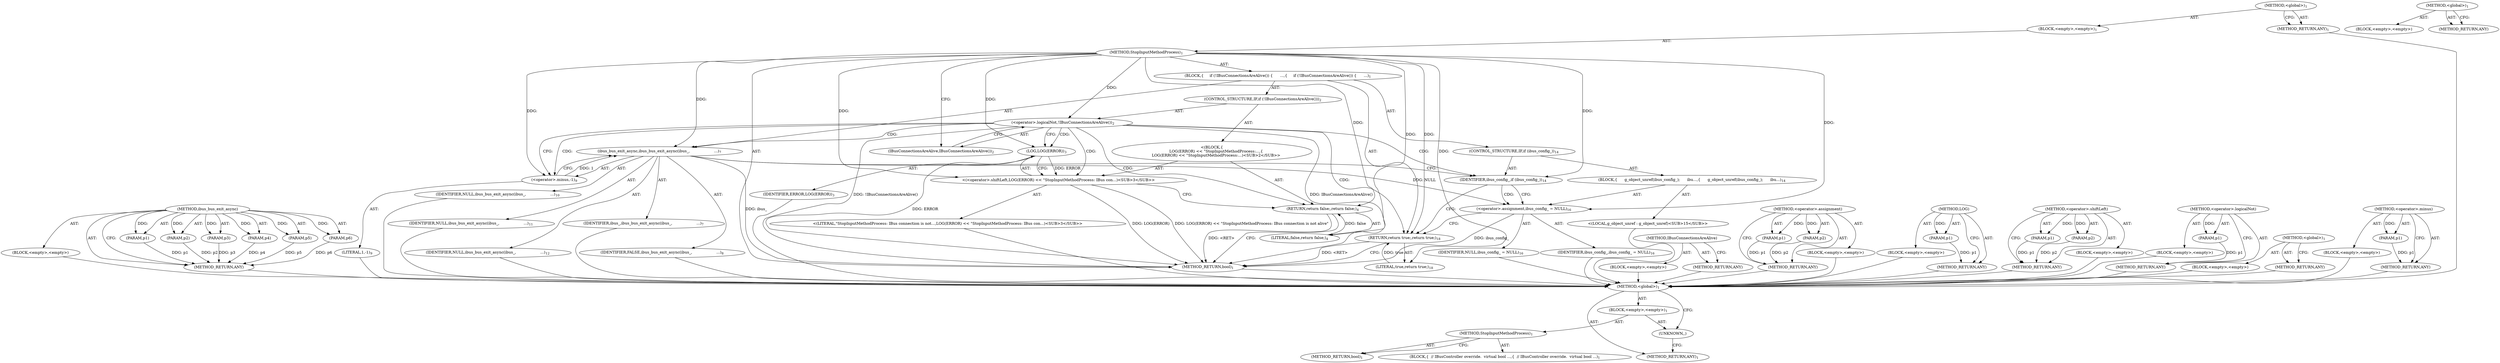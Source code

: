 digraph "&lt;global&gt;" {
vulnerable_76 [label=<(METHOD,ibus_bus_exit_async)>];
vulnerable_77 [label=<(PARAM,p1)>];
vulnerable_78 [label=<(PARAM,p2)>];
vulnerable_79 [label=<(PARAM,p3)>];
vulnerable_80 [label=<(PARAM,p4)>];
vulnerable_81 [label=<(PARAM,p5)>];
vulnerable_82 [label=<(PARAM,p6)>];
vulnerable_83 [label=<(BLOCK,&lt;empty&gt;,&lt;empty&gt;)>];
vulnerable_84 [label=<(METHOD_RETURN,ANY)>];
vulnerable_6 [label=<(METHOD,&lt;global&gt;)<SUB>1</SUB>>];
vulnerable_7 [label=<(BLOCK,&lt;empty&gt;,&lt;empty&gt;)<SUB>1</SUB>>];
vulnerable_8 [label=<(METHOD,StopInputMethodProcess)<SUB>1</SUB>>];
vulnerable_9 [label=<(BLOCK,{
     if (!IBusConnectionsAreAlive()) {
      ...,{
     if (!IBusConnectionsAreAlive()) {
      ...)<SUB>1</SUB>>];
vulnerable_10 [label=<(CONTROL_STRUCTURE,IF,if (!IBusConnectionsAreAlive()))<SUB>2</SUB>>];
vulnerable_11 [label=<(&lt;operator&gt;.logicalNot,!IBusConnectionsAreAlive())<SUB>2</SUB>>];
vulnerable_12 [label=<(IBusConnectionsAreAlive,IBusConnectionsAreAlive())<SUB>2</SUB>>];
vulnerable_13 [label="<(BLOCK,{
       LOG(ERROR) &lt;&lt; &quot;StopInputMethodProcess:...,{
       LOG(ERROR) &lt;&lt; &quot;StopInputMethodProcess:...)<SUB>2</SUB>>"];
vulnerable_14 [label="<(&lt;operator&gt;.shiftLeft,LOG(ERROR) &lt;&lt; &quot;StopInputMethodProcess: IBus con...)<SUB>3</SUB>>"];
vulnerable_15 [label=<(LOG,LOG(ERROR))<SUB>3</SUB>>];
vulnerable_16 [label=<(IDENTIFIER,ERROR,LOG(ERROR))<SUB>3</SUB>>];
vulnerable_17 [label="<(LITERAL,&quot;StopInputMethodProcess: IBus connection is not...,LOG(ERROR) &lt;&lt; &quot;StopInputMethodProcess: IBus con...)<SUB>3</SUB>>"];
vulnerable_18 [label=<(RETURN,return false;,return false;)<SUB>4</SUB>>];
vulnerable_19 [label=<(LITERAL,false,return false;)<SUB>4</SUB>>];
vulnerable_20 [label=<(ibus_bus_exit_async,ibus_bus_exit_async(ibus_,
                    ...)<SUB>7</SUB>>];
vulnerable_21 [label=<(IDENTIFIER,ibus_,ibus_bus_exit_async(ibus_,
                    ...)<SUB>7</SUB>>];
vulnerable_22 [label=<(IDENTIFIER,FALSE,ibus_bus_exit_async(ibus_,
                    ...)<SUB>8</SUB>>];
vulnerable_23 [label=<(&lt;operator&gt;.minus,-1)<SUB>9</SUB>>];
vulnerable_24 [label=<(LITERAL,1,-1)<SUB>9</SUB>>];
vulnerable_25 [label=<(IDENTIFIER,NULL,ibus_bus_exit_async(ibus_,
                    ...)<SUB>10</SUB>>];
vulnerable_26 [label=<(IDENTIFIER,NULL,ibus_bus_exit_async(ibus_,
                    ...)<SUB>11</SUB>>];
vulnerable_27 [label=<(IDENTIFIER,NULL,ibus_bus_exit_async(ibus_,
                    ...)<SUB>12</SUB>>];
vulnerable_28 [label=<(CONTROL_STRUCTURE,IF,if (ibus_config_))<SUB>14</SUB>>];
vulnerable_29 [label=<(IDENTIFIER,ibus_config_,if (ibus_config_))<SUB>14</SUB>>];
vulnerable_30 [label=<(BLOCK,{
      g_object_unref(ibus_config_);
      ibu...,{
      g_object_unref(ibus_config_);
      ibu...)<SUB>14</SUB>>];
vulnerable_31 [label="<(LOCAL,g_object_unref : g_object_unref)<SUB>15</SUB>>"];
vulnerable_32 [label=<(&lt;operator&gt;.assignment,ibus_config_ = NULL)<SUB>16</SUB>>];
vulnerable_33 [label=<(IDENTIFIER,ibus_config_,ibus_config_ = NULL)<SUB>16</SUB>>];
vulnerable_34 [label=<(IDENTIFIER,NULL,ibus_config_ = NULL)<SUB>16</SUB>>];
vulnerable_35 [label=<(RETURN,return true;,return true;)<SUB>18</SUB>>];
vulnerable_36 [label=<(LITERAL,true,return true;)<SUB>18</SUB>>];
vulnerable_37 [label=<(METHOD_RETURN,bool)<SUB>1</SUB>>];
vulnerable_39 [label=<(METHOD_RETURN,ANY)<SUB>1</SUB>>];
vulnerable_64 [label=<(METHOD,IBusConnectionsAreAlive)>];
vulnerable_65 [label=<(BLOCK,&lt;empty&gt;,&lt;empty&gt;)>];
vulnerable_66 [label=<(METHOD_RETURN,ANY)>];
vulnerable_89 [label=<(METHOD,&lt;operator&gt;.assignment)>];
vulnerable_90 [label=<(PARAM,p1)>];
vulnerable_91 [label=<(PARAM,p2)>];
vulnerable_92 [label=<(BLOCK,&lt;empty&gt;,&lt;empty&gt;)>];
vulnerable_93 [label=<(METHOD_RETURN,ANY)>];
vulnerable_72 [label=<(METHOD,LOG)>];
vulnerable_73 [label=<(PARAM,p1)>];
vulnerable_74 [label=<(BLOCK,&lt;empty&gt;,&lt;empty&gt;)>];
vulnerable_75 [label=<(METHOD_RETURN,ANY)>];
vulnerable_67 [label=<(METHOD,&lt;operator&gt;.shiftLeft)>];
vulnerable_68 [label=<(PARAM,p1)>];
vulnerable_69 [label=<(PARAM,p2)>];
vulnerable_70 [label=<(BLOCK,&lt;empty&gt;,&lt;empty&gt;)>];
vulnerable_71 [label=<(METHOD_RETURN,ANY)>];
vulnerable_60 [label=<(METHOD,&lt;operator&gt;.logicalNot)>];
vulnerable_61 [label=<(PARAM,p1)>];
vulnerable_62 [label=<(BLOCK,&lt;empty&gt;,&lt;empty&gt;)>];
vulnerable_63 [label=<(METHOD_RETURN,ANY)>];
vulnerable_54 [label=<(METHOD,&lt;global&gt;)<SUB>1</SUB>>];
vulnerable_55 [label=<(BLOCK,&lt;empty&gt;,&lt;empty&gt;)>];
vulnerable_56 [label=<(METHOD_RETURN,ANY)>];
vulnerable_85 [label=<(METHOD,&lt;operator&gt;.minus)>];
vulnerable_86 [label=<(PARAM,p1)>];
vulnerable_87 [label=<(BLOCK,&lt;empty&gt;,&lt;empty&gt;)>];
vulnerable_88 [label=<(METHOD_RETURN,ANY)>];
fixed_6 [label=<(METHOD,&lt;global&gt;)<SUB>1</SUB>>];
fixed_7 [label=<(BLOCK,&lt;empty&gt;,&lt;empty&gt;)<SUB>1</SUB>>];
fixed_8 [label=<(METHOD,StopInputMethodProcess)<SUB>1</SUB>>];
fixed_9 [label=<(BLOCK,{
  // IBusController override.
  virtual bool ...,{
  // IBusController override.
  virtual bool ...)<SUB>1</SUB>>];
fixed_10 [label=<(METHOD_RETURN,bool)<SUB>1</SUB>>];
fixed_12 [label=<(UNKNOWN,,)>];
fixed_13 [label=<(METHOD_RETURN,ANY)<SUB>1</SUB>>];
fixed_22 [label=<(METHOD,&lt;global&gt;)<SUB>1</SUB>>];
fixed_23 [label=<(BLOCK,&lt;empty&gt;,&lt;empty&gt;)>];
fixed_24 [label=<(METHOD_RETURN,ANY)>];
vulnerable_76 -> vulnerable_77  [key=0, label="AST: "];
vulnerable_76 -> vulnerable_77  [key=1, label="DDG: "];
vulnerable_76 -> vulnerable_83  [key=0, label="AST: "];
vulnerable_76 -> vulnerable_78  [key=0, label="AST: "];
vulnerable_76 -> vulnerable_78  [key=1, label="DDG: "];
vulnerable_76 -> vulnerable_84  [key=0, label="AST: "];
vulnerable_76 -> vulnerable_84  [key=1, label="CFG: "];
vulnerable_76 -> vulnerable_79  [key=0, label="AST: "];
vulnerable_76 -> vulnerable_79  [key=1, label="DDG: "];
vulnerable_76 -> vulnerable_80  [key=0, label="AST: "];
vulnerable_76 -> vulnerable_80  [key=1, label="DDG: "];
vulnerable_76 -> vulnerable_81  [key=0, label="AST: "];
vulnerable_76 -> vulnerable_81  [key=1, label="DDG: "];
vulnerable_76 -> vulnerable_82  [key=0, label="AST: "];
vulnerable_76 -> vulnerable_82  [key=1, label="DDG: "];
vulnerable_77 -> vulnerable_84  [key=0, label="DDG: p1"];
vulnerable_78 -> vulnerable_84  [key=0, label="DDG: p2"];
vulnerable_79 -> vulnerable_84  [key=0, label="DDG: p3"];
vulnerable_80 -> vulnerable_84  [key=0, label="DDG: p4"];
vulnerable_81 -> vulnerable_84  [key=0, label="DDG: p5"];
vulnerable_82 -> vulnerable_84  [key=0, label="DDG: p6"];
vulnerable_83 -> fixed_6  [key=0];
vulnerable_84 -> fixed_6  [key=0];
vulnerable_6 -> vulnerable_7  [key=0, label="AST: "];
vulnerable_6 -> vulnerable_39  [key=0, label="AST: "];
vulnerable_6 -> vulnerable_39  [key=1, label="CFG: "];
vulnerable_7 -> vulnerable_8  [key=0, label="AST: "];
vulnerable_8 -> vulnerable_9  [key=0, label="AST: "];
vulnerable_8 -> vulnerable_37  [key=0, label="AST: "];
vulnerable_8 -> vulnerable_12  [key=0, label="CFG: "];
vulnerable_8 -> vulnerable_35  [key=0, label="DDG: "];
vulnerable_8 -> vulnerable_20  [key=0, label="DDG: "];
vulnerable_8 -> vulnerable_29  [key=0, label="DDG: "];
vulnerable_8 -> vulnerable_36  [key=0, label="DDG: "];
vulnerable_8 -> vulnerable_11  [key=0, label="DDG: "];
vulnerable_8 -> vulnerable_18  [key=0, label="DDG: "];
vulnerable_8 -> vulnerable_23  [key=0, label="DDG: "];
vulnerable_8 -> vulnerable_32  [key=0, label="DDG: "];
vulnerable_8 -> vulnerable_14  [key=0, label="DDG: "];
vulnerable_8 -> vulnerable_19  [key=0, label="DDG: "];
vulnerable_8 -> vulnerable_15  [key=0, label="DDG: "];
vulnerable_9 -> vulnerable_10  [key=0, label="AST: "];
vulnerable_9 -> vulnerable_20  [key=0, label="AST: "];
vulnerable_9 -> vulnerable_28  [key=0, label="AST: "];
vulnerable_9 -> vulnerable_35  [key=0, label="AST: "];
vulnerable_10 -> vulnerable_11  [key=0, label="AST: "];
vulnerable_10 -> vulnerable_13  [key=0, label="AST: "];
vulnerable_11 -> vulnerable_12  [key=0, label="AST: "];
vulnerable_11 -> vulnerable_15  [key=0, label="CFG: "];
vulnerable_11 -> vulnerable_15  [key=1, label="CDG: "];
vulnerable_11 -> vulnerable_23  [key=0, label="CFG: "];
vulnerable_11 -> vulnerable_23  [key=1, label="CDG: "];
vulnerable_11 -> vulnerable_37  [key=0, label="DDG: IBusConnectionsAreAlive()"];
vulnerable_11 -> vulnerable_37  [key=1, label="DDG: !IBusConnectionsAreAlive()"];
vulnerable_11 -> vulnerable_29  [key=0, label="CDG: "];
vulnerable_11 -> vulnerable_18  [key=0, label="CDG: "];
vulnerable_11 -> vulnerable_14  [key=0, label="CDG: "];
vulnerable_11 -> vulnerable_35  [key=0, label="CDG: "];
vulnerable_11 -> vulnerable_20  [key=0, label="CDG: "];
vulnerable_12 -> vulnerable_11  [key=0, label="CFG: "];
vulnerable_13 -> vulnerable_14  [key=0, label="AST: "];
vulnerable_13 -> vulnerable_18  [key=0, label="AST: "];
vulnerable_14 -> vulnerable_15  [key=0, label="AST: "];
vulnerable_14 -> vulnerable_17  [key=0, label="AST: "];
vulnerable_14 -> vulnerable_18  [key=0, label="CFG: "];
vulnerable_14 -> vulnerable_37  [key=0, label="DDG: LOG(ERROR)"];
vulnerable_14 -> vulnerable_37  [key=1, label="DDG: LOG(ERROR) &lt;&lt; &quot;StopInputMethodProcess: IBus connection is not alive&quot;"];
vulnerable_15 -> vulnerable_16  [key=0, label="AST: "];
vulnerable_15 -> vulnerable_14  [key=0, label="CFG: "];
vulnerable_15 -> vulnerable_14  [key=1, label="DDG: ERROR"];
vulnerable_15 -> vulnerable_37  [key=0, label="DDG: ERROR"];
vulnerable_16 -> fixed_6  [key=0];
vulnerable_17 -> fixed_6  [key=0];
vulnerable_18 -> vulnerable_19  [key=0, label="AST: "];
vulnerable_18 -> vulnerable_37  [key=0, label="CFG: "];
vulnerable_18 -> vulnerable_37  [key=1, label="DDG: &lt;RET&gt;"];
vulnerable_19 -> vulnerable_18  [key=0, label="DDG: false"];
vulnerable_20 -> vulnerable_21  [key=0, label="AST: "];
vulnerable_20 -> vulnerable_22  [key=0, label="AST: "];
vulnerable_20 -> vulnerable_23  [key=0, label="AST: "];
vulnerable_20 -> vulnerable_25  [key=0, label="AST: "];
vulnerable_20 -> vulnerable_26  [key=0, label="AST: "];
vulnerable_20 -> vulnerable_27  [key=0, label="AST: "];
vulnerable_20 -> vulnerable_29  [key=0, label="CFG: "];
vulnerable_20 -> vulnerable_37  [key=0, label="DDG: ibus_"];
vulnerable_20 -> vulnerable_32  [key=0, label="DDG: NULL"];
vulnerable_21 -> fixed_6  [key=0];
vulnerable_22 -> fixed_6  [key=0];
vulnerable_23 -> vulnerable_24  [key=0, label="AST: "];
vulnerable_23 -> vulnerable_20  [key=0, label="CFG: "];
vulnerable_23 -> vulnerable_20  [key=1, label="DDG: 1"];
vulnerable_24 -> fixed_6  [key=0];
vulnerable_25 -> fixed_6  [key=0];
vulnerable_26 -> fixed_6  [key=0];
vulnerable_27 -> fixed_6  [key=0];
vulnerable_28 -> vulnerable_29  [key=0, label="AST: "];
vulnerable_28 -> vulnerable_30  [key=0, label="AST: "];
vulnerable_29 -> vulnerable_32  [key=0, label="CFG: "];
vulnerable_29 -> vulnerable_32  [key=1, label="CDG: "];
vulnerable_29 -> vulnerable_35  [key=0, label="CFG: "];
vulnerable_30 -> vulnerable_31  [key=0, label="AST: "];
vulnerable_30 -> vulnerable_32  [key=0, label="AST: "];
vulnerable_31 -> fixed_6  [key=0];
vulnerable_32 -> vulnerable_33  [key=0, label="AST: "];
vulnerable_32 -> vulnerable_34  [key=0, label="AST: "];
vulnerable_32 -> vulnerable_35  [key=0, label="CFG: "];
vulnerable_32 -> vulnerable_37  [key=0, label="DDG: ibus_config_"];
vulnerable_33 -> fixed_6  [key=0];
vulnerable_34 -> fixed_6  [key=0];
vulnerable_35 -> vulnerable_36  [key=0, label="AST: "];
vulnerable_35 -> vulnerable_37  [key=0, label="CFG: "];
vulnerable_35 -> vulnerable_37  [key=1, label="DDG: &lt;RET&gt;"];
vulnerable_36 -> vulnerable_35  [key=0, label="DDG: true"];
vulnerable_37 -> fixed_6  [key=0];
vulnerable_39 -> fixed_6  [key=0];
vulnerable_64 -> vulnerable_65  [key=0, label="AST: "];
vulnerable_64 -> vulnerable_66  [key=0, label="AST: "];
vulnerable_64 -> vulnerable_66  [key=1, label="CFG: "];
vulnerable_65 -> fixed_6  [key=0];
vulnerable_66 -> fixed_6  [key=0];
vulnerable_89 -> vulnerable_90  [key=0, label="AST: "];
vulnerable_89 -> vulnerable_90  [key=1, label="DDG: "];
vulnerable_89 -> vulnerable_92  [key=0, label="AST: "];
vulnerable_89 -> vulnerable_91  [key=0, label="AST: "];
vulnerable_89 -> vulnerable_91  [key=1, label="DDG: "];
vulnerable_89 -> vulnerable_93  [key=0, label="AST: "];
vulnerable_89 -> vulnerable_93  [key=1, label="CFG: "];
vulnerable_90 -> vulnerable_93  [key=0, label="DDG: p1"];
vulnerable_91 -> vulnerable_93  [key=0, label="DDG: p2"];
vulnerable_92 -> fixed_6  [key=0];
vulnerable_93 -> fixed_6  [key=0];
vulnerable_72 -> vulnerable_73  [key=0, label="AST: "];
vulnerable_72 -> vulnerable_73  [key=1, label="DDG: "];
vulnerable_72 -> vulnerable_74  [key=0, label="AST: "];
vulnerable_72 -> vulnerable_75  [key=0, label="AST: "];
vulnerable_72 -> vulnerable_75  [key=1, label="CFG: "];
vulnerable_73 -> vulnerable_75  [key=0, label="DDG: p1"];
vulnerable_74 -> fixed_6  [key=0];
vulnerable_75 -> fixed_6  [key=0];
vulnerable_67 -> vulnerable_68  [key=0, label="AST: "];
vulnerable_67 -> vulnerable_68  [key=1, label="DDG: "];
vulnerable_67 -> vulnerable_70  [key=0, label="AST: "];
vulnerable_67 -> vulnerable_69  [key=0, label="AST: "];
vulnerable_67 -> vulnerable_69  [key=1, label="DDG: "];
vulnerable_67 -> vulnerable_71  [key=0, label="AST: "];
vulnerable_67 -> vulnerable_71  [key=1, label="CFG: "];
vulnerable_68 -> vulnerable_71  [key=0, label="DDG: p1"];
vulnerable_69 -> vulnerable_71  [key=0, label="DDG: p2"];
vulnerable_70 -> fixed_6  [key=0];
vulnerable_71 -> fixed_6  [key=0];
vulnerable_60 -> vulnerable_61  [key=0, label="AST: "];
vulnerable_60 -> vulnerable_61  [key=1, label="DDG: "];
vulnerable_60 -> vulnerable_62  [key=0, label="AST: "];
vulnerable_60 -> vulnerable_63  [key=0, label="AST: "];
vulnerable_60 -> vulnerable_63  [key=1, label="CFG: "];
vulnerable_61 -> vulnerable_63  [key=0, label="DDG: p1"];
vulnerable_62 -> fixed_6  [key=0];
vulnerable_63 -> fixed_6  [key=0];
vulnerable_54 -> vulnerable_55  [key=0, label="AST: "];
vulnerable_54 -> vulnerable_56  [key=0, label="AST: "];
vulnerable_54 -> vulnerable_56  [key=1, label="CFG: "];
vulnerable_55 -> fixed_6  [key=0];
vulnerable_56 -> fixed_6  [key=0];
vulnerable_85 -> vulnerable_86  [key=0, label="AST: "];
vulnerable_85 -> vulnerable_86  [key=1, label="DDG: "];
vulnerable_85 -> vulnerable_87  [key=0, label="AST: "];
vulnerable_85 -> vulnerable_88  [key=0, label="AST: "];
vulnerable_85 -> vulnerable_88  [key=1, label="CFG: "];
vulnerable_86 -> vulnerable_88  [key=0, label="DDG: p1"];
vulnerable_87 -> fixed_6  [key=0];
vulnerable_88 -> fixed_6  [key=0];
fixed_6 -> fixed_7  [key=0, label="AST: "];
fixed_6 -> fixed_13  [key=0, label="AST: "];
fixed_6 -> fixed_12  [key=0, label="CFG: "];
fixed_7 -> fixed_8  [key=0, label="AST: "];
fixed_7 -> fixed_12  [key=0, label="AST: "];
fixed_8 -> fixed_9  [key=0, label="AST: "];
fixed_8 -> fixed_10  [key=0, label="AST: "];
fixed_8 -> fixed_10  [key=1, label="CFG: "];
fixed_12 -> fixed_13  [key=0, label="CFG: "];
fixed_22 -> fixed_23  [key=0, label="AST: "];
fixed_22 -> fixed_24  [key=0, label="AST: "];
fixed_22 -> fixed_24  [key=1, label="CFG: "];
}
